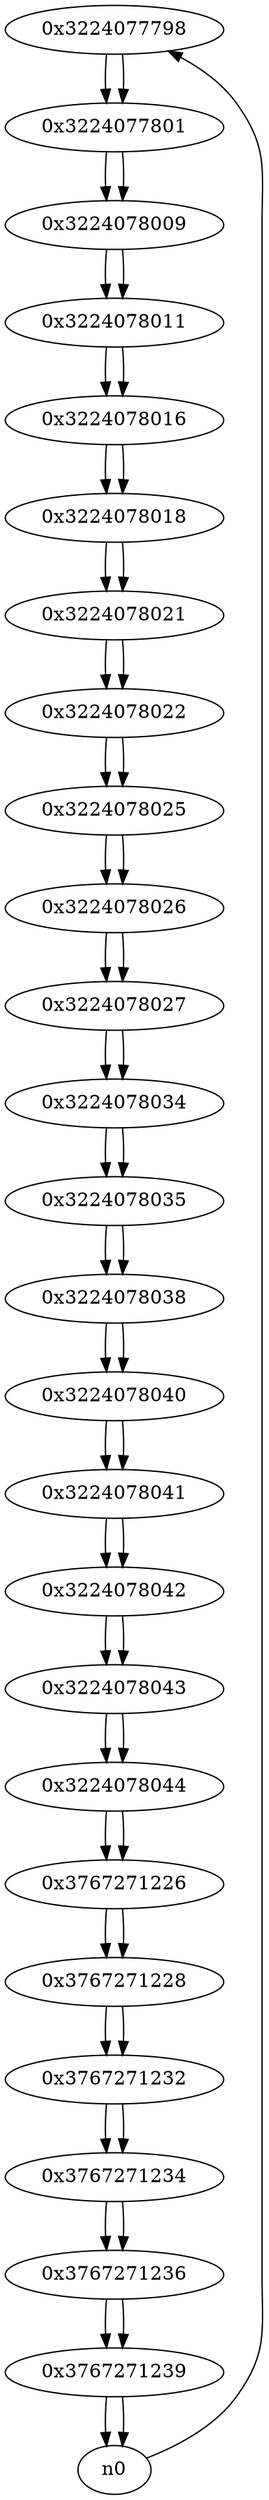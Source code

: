 digraph G{
/* nodes */
  n1 [label="0x3224077798"]
  n2 [label="0x3224077801"]
  n3 [label="0x3224078009"]
  n4 [label="0x3224078011"]
  n5 [label="0x3224078016"]
  n6 [label="0x3224078018"]
  n7 [label="0x3224078021"]
  n8 [label="0x3224078022"]
  n9 [label="0x3224078025"]
  n10 [label="0x3224078026"]
  n11 [label="0x3224078027"]
  n12 [label="0x3224078034"]
  n13 [label="0x3224078035"]
  n14 [label="0x3224078038"]
  n15 [label="0x3224078040"]
  n16 [label="0x3224078041"]
  n17 [label="0x3224078042"]
  n18 [label="0x3224078043"]
  n19 [label="0x3224078044"]
  n20 [label="0x3767271226"]
  n21 [label="0x3767271228"]
  n22 [label="0x3767271232"]
  n23 [label="0x3767271234"]
  n24 [label="0x3767271236"]
  n25 [label="0x3767271239"]
/* edges */
n1 -> n2;
n0 -> n1;
n2 -> n3;
n1 -> n2;
n3 -> n4;
n2 -> n3;
n4 -> n5;
n3 -> n4;
n5 -> n6;
n4 -> n5;
n6 -> n7;
n5 -> n6;
n7 -> n8;
n6 -> n7;
n8 -> n9;
n7 -> n8;
n9 -> n10;
n8 -> n9;
n10 -> n11;
n9 -> n10;
n11 -> n12;
n10 -> n11;
n12 -> n13;
n11 -> n12;
n13 -> n14;
n12 -> n13;
n14 -> n15;
n13 -> n14;
n15 -> n16;
n14 -> n15;
n16 -> n17;
n15 -> n16;
n17 -> n18;
n16 -> n17;
n18 -> n19;
n17 -> n18;
n19 -> n20;
n18 -> n19;
n20 -> n21;
n19 -> n20;
n21 -> n22;
n20 -> n21;
n22 -> n23;
n21 -> n22;
n23 -> n24;
n22 -> n23;
n24 -> n25;
n23 -> n24;
n25 -> n0;
n25 -> n0;
n24 -> n25;
}
